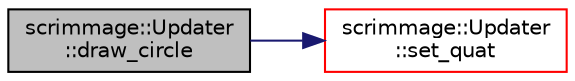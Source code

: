 digraph "scrimmage::Updater::draw_circle"
{
 // LATEX_PDF_SIZE
  edge [fontname="Helvetica",fontsize="10",labelfontname="Helvetica",labelfontsize="10"];
  node [fontname="Helvetica",fontsize="10",shape=record];
  rankdir="LR";
  Node1 [label="scrimmage::Updater\l::draw_circle",height=0.2,width=0.4,color="black", fillcolor="grey75", style="filled", fontcolor="black",tooltip=" "];
  Node1 -> Node2 [color="midnightblue",fontsize="10",style="solid",fontname="Helvetica"];
  Node2 [label="scrimmage::Updater\l::set_quat",height=0.2,width=0.4,color="red", fillcolor="white", style="filled",URL="$classscrimmage_1_1Updater.html#a2adb2ce6e987991388e5bae650e7547b",tooltip=" "];
}
